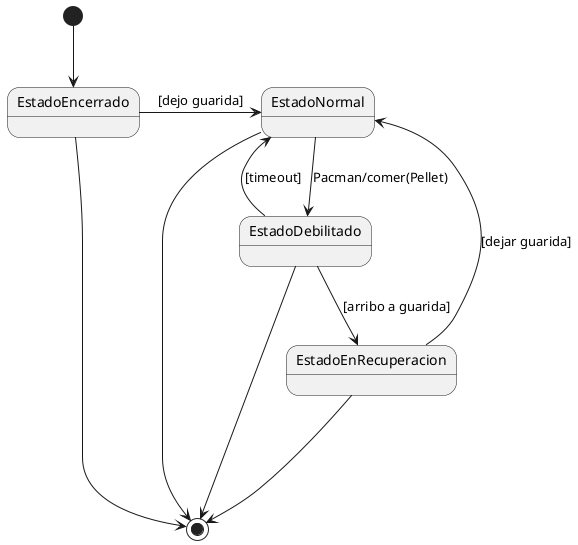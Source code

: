 @startuml

[*] --> EstadoEncerrado
EstadoEncerrado -> EstadoNormal: [dejo guarida]
EstadoNormal --> EstadoDebilitado: Pacman/comer(Pellet)
EstadoDebilitado --> EstadoEnRecuperacion: [arribo a guarida]
EstadoDebilitado --> EstadoNormal: [timeout]
EstadoEnRecuperacion --> EstadoNormal: [dejar guarida]

EstadoNormal ---> [*]
EstadoEncerrado ---> [*]
EstadoDebilitado ---> [*]
EstadoEnRecuperacion ---> [*]

@enduml
